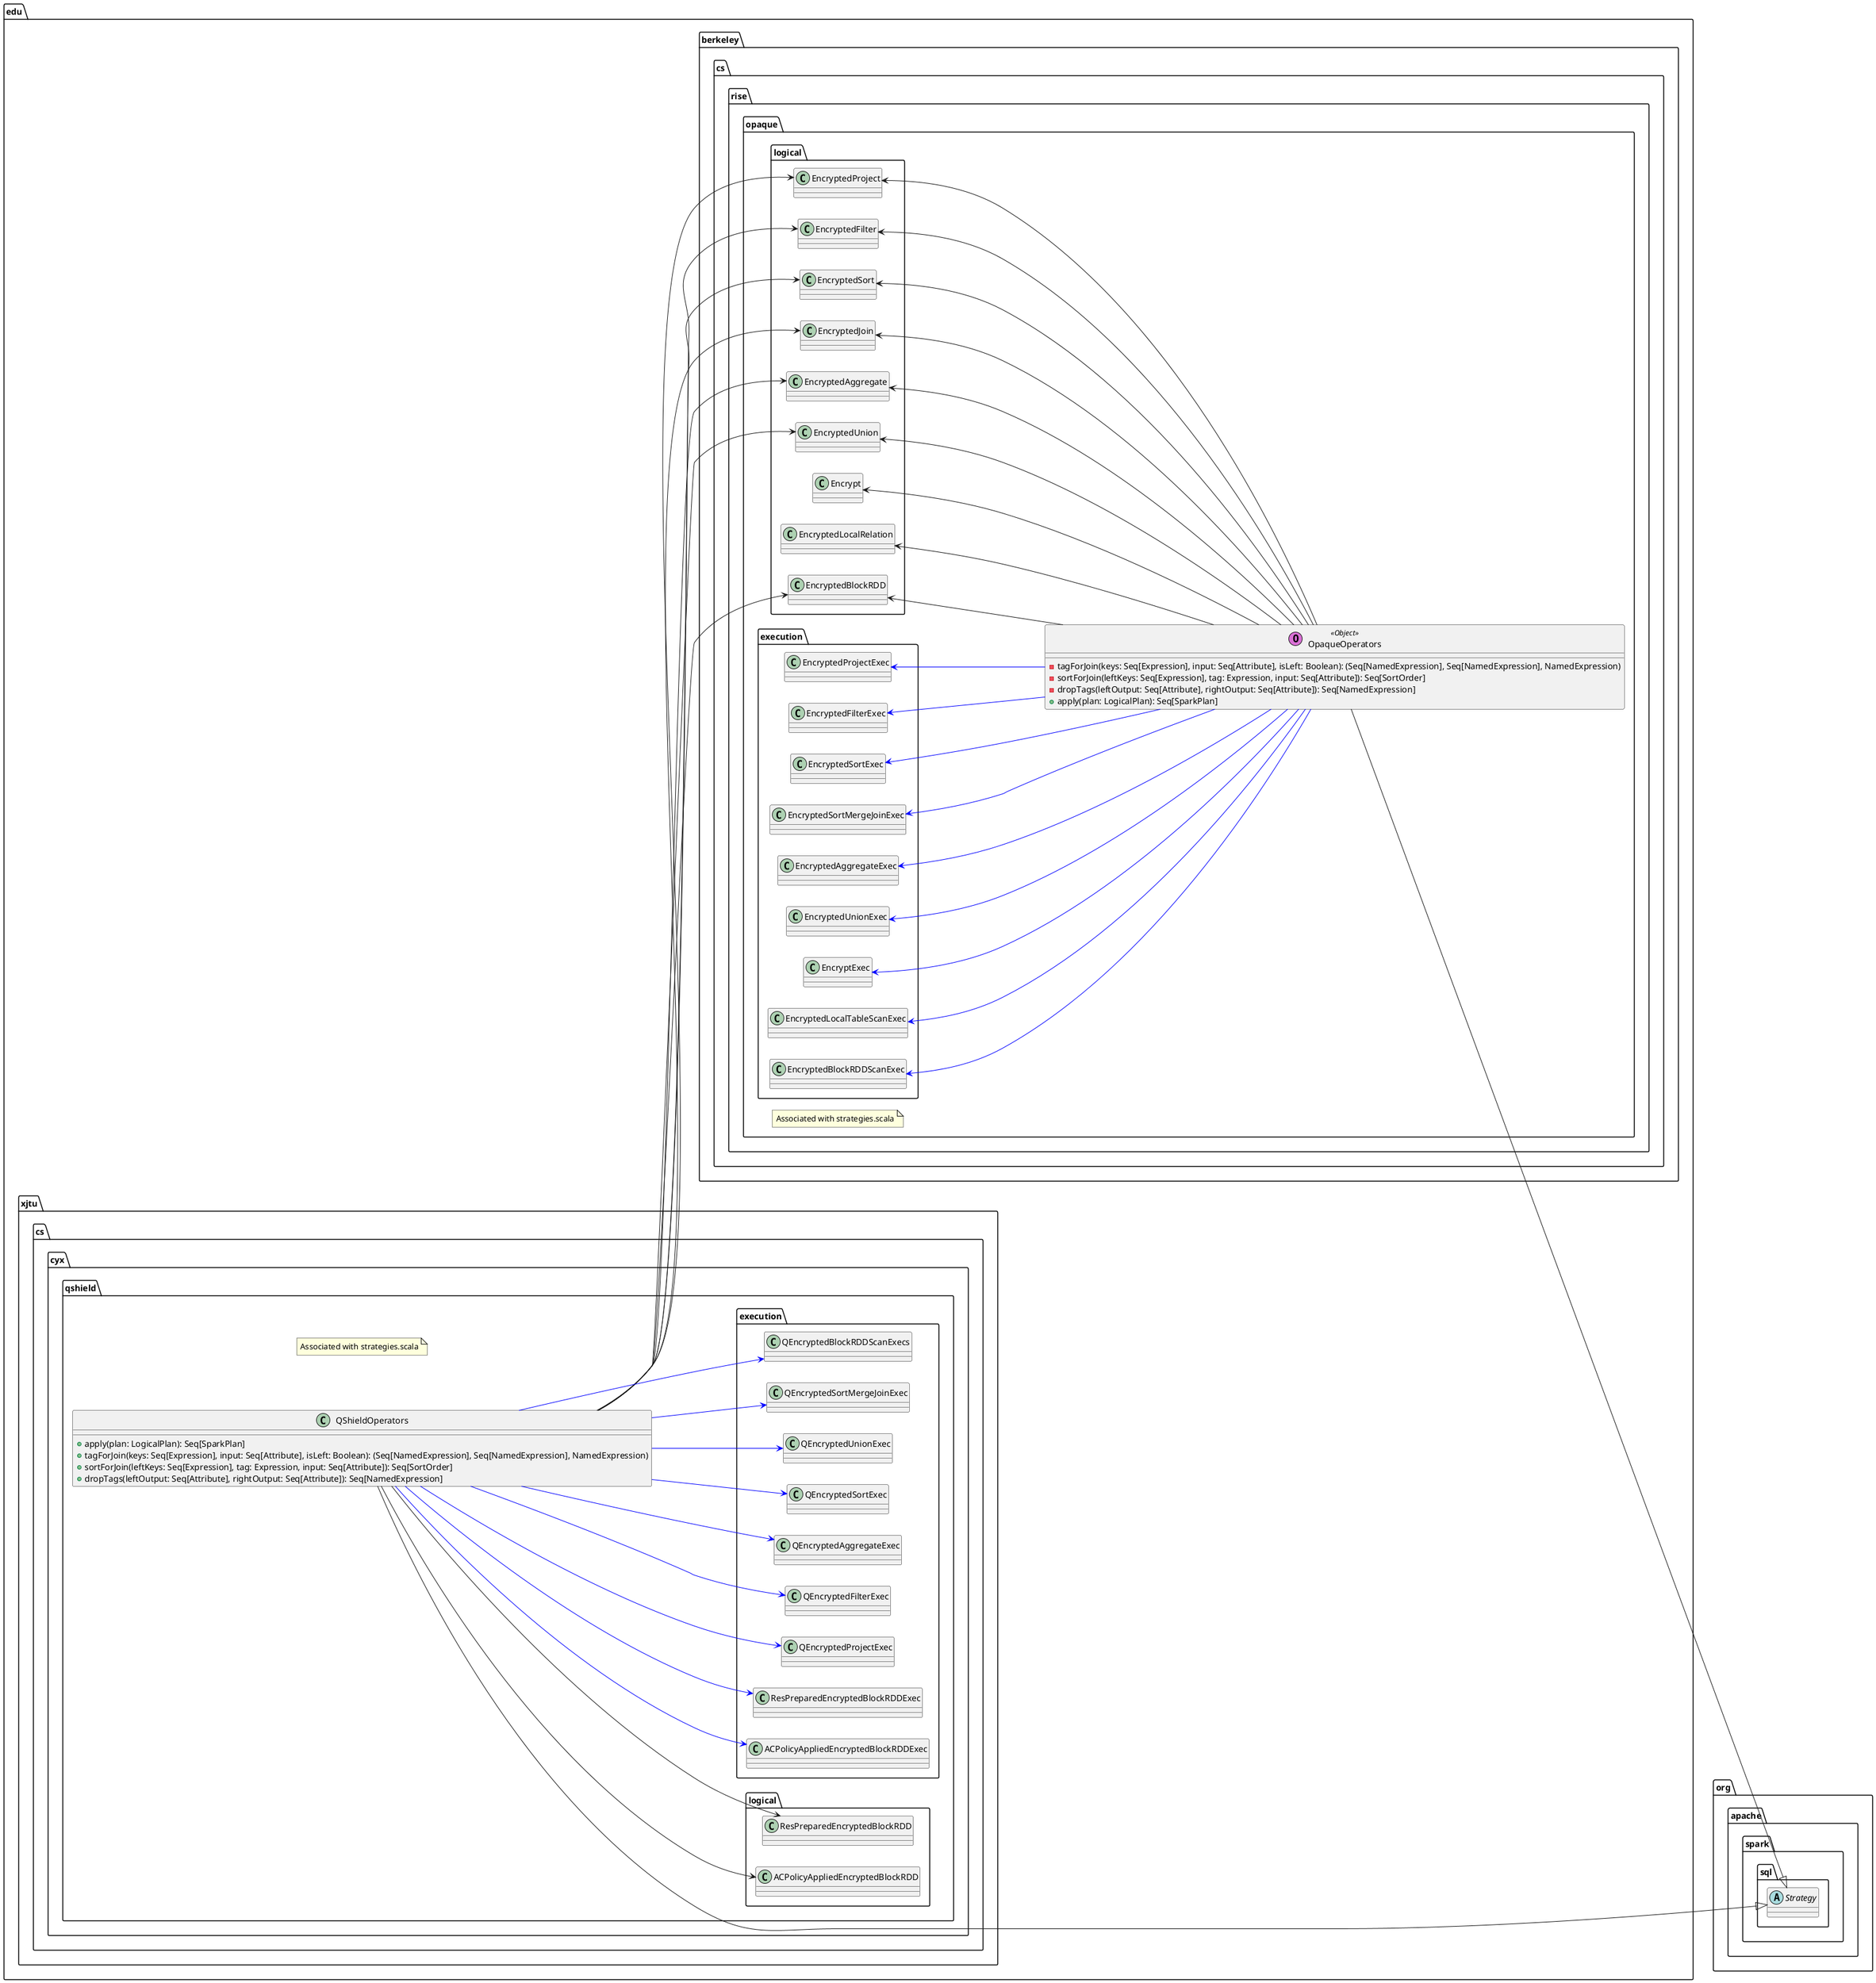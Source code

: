 @startuml
left to right direction
namespace org.apache.spark.sql{
  abstract class Strategy
}
namespace edu.berkeley.cs.rise.opaque{
  note as N1
    Associated with strategies.scala
  end note
  class OpaqueOperators << (O,orchid) Object >> {
    -tagForJoin(keys: Seq[Expression], input: Seq[Attribute], isLeft: Boolean): (Seq[NamedExpression], Seq[NamedExpression], NamedExpression)
    -sortForJoin(leftKeys: Seq[Expression], tag: Expression, input: Seq[Attribute]): Seq[SortOrder]
    -dropTags(leftOutput: Seq[Attribute], rightOutput: Seq[Attribute]): Seq[NamedExpression]
    +apply(plan: LogicalPlan): Seq[SparkPlan]
  }
}
namespace edu.xjtu.cs.cyx.qshield{
  note as N1
    Associated with strategies.scala
  end note
  class QShieldOperators {
    +apply(plan: LogicalPlan): Seq[SparkPlan]
    +tagForJoin(keys: Seq[Expression], input: Seq[Attribute], isLeft: Boolean): (Seq[NamedExpression], Seq[NamedExpression], NamedExpression)
    +sortForJoin(leftKeys: Seq[Expression], tag: Expression, input: Seq[Attribute]): Seq[SortOrder]
    +dropTags(leftOutput: Seq[Attribute], rightOutput: Seq[Attribute]): Seq[NamedExpression]
  }
}

org.apache.spark.sql.Strategy <|--u- edu.berkeley.cs.rise.opaque.OpaqueOperators
org.apache.spark.sql.Strategy <|--- edu.xjtu.cs.cyx.qshield.QShieldOperators

edu.berkeley.cs.rise.opaque.OpaqueOperators -u--> edu.berkeley.cs.rise.opaque.logical.EncryptedProject
edu.berkeley.cs.rise.opaque.OpaqueOperators -[#blue]u--> edu.berkeley.cs.rise.opaque.execution.EncryptedProjectExec
edu.berkeley.cs.rise.opaque.OpaqueOperators -u--> edu.berkeley.cs.rise.opaque.logical.EncryptedFilter
edu.berkeley.cs.rise.opaque.OpaqueOperators -[#blue]u--> edu.berkeley.cs.rise.opaque.execution.EncryptedFilterExec
edu.berkeley.cs.rise.opaque.OpaqueOperators -u--> edu.berkeley.cs.rise.opaque.logical.EncryptedSort
edu.berkeley.cs.rise.opaque.OpaqueOperators -[#blue]u--> edu.berkeley.cs.rise.opaque.execution.EncryptedSortExec
edu.berkeley.cs.rise.opaque.OpaqueOperators -u--> edu.berkeley.cs.rise.opaque.logical.EncryptedJoin
edu.berkeley.cs.rise.opaque.OpaqueOperators -[#blue]u--> edu.berkeley.cs.rise.opaque.execution.EncryptedSortMergeJoinExec
edu.berkeley.cs.rise.opaque.OpaqueOperators -u--> edu.berkeley.cs.rise.opaque.logical.EncryptedAggregate
edu.berkeley.cs.rise.opaque.OpaqueOperators -[#blue]u--> edu.berkeley.cs.rise.opaque.execution.EncryptedAggregateExec
edu.berkeley.cs.rise.opaque.OpaqueOperators -u--> edu.berkeley.cs.rise.opaque.logical.EncryptedUnion
edu.berkeley.cs.rise.opaque.OpaqueOperators -[#blue]u--> edu.berkeley.cs.rise.opaque.execution.EncryptedUnionExec
edu.berkeley.cs.rise.opaque.OpaqueOperators -u--> edu.berkeley.cs.rise.opaque.logical.Encrypt
edu.berkeley.cs.rise.opaque.OpaqueOperators -[#blue]u--> edu.berkeley.cs.rise.opaque.execution.EncryptExec
edu.berkeley.cs.rise.opaque.OpaqueOperators -u--> edu.berkeley.cs.rise.opaque.logical.EncryptedLocalRelation
edu.berkeley.cs.rise.opaque.OpaqueOperators -[#blue]u--> edu.berkeley.cs.rise.opaque.execution.EncryptedLocalTableScanExec
edu.berkeley.cs.rise.opaque.OpaqueOperators -u--> edu.berkeley.cs.rise.opaque.logical.EncryptedBlockRDD
edu.berkeley.cs.rise.opaque.OpaqueOperators -[#blue]u--> edu.berkeley.cs.rise.opaque.execution.EncryptedBlockRDDScanExec

edu.xjtu.cs.cyx.qshield.QShieldOperators ---> edu.xjtu.cs.cyx.qshield.logical.ACPolicyAppliedEncryptedBlockRDD
edu.xjtu.cs.cyx.qshield.QShieldOperators -[#blue]--> edu.xjtu.cs.cyx.qshield.execution.ACPolicyAppliedEncryptedBlockRDDExec
edu.xjtu.cs.cyx.qshield.QShieldOperators ---> edu.xjtu.cs.cyx.qshield.logical.ResPreparedEncryptedBlockRDD
edu.xjtu.cs.cyx.qshield.QShieldOperators -[#blue]--> edu.xjtu.cs.cyx.qshield.execution.ResPreparedEncryptedBlockRDDExec
edu.xjtu.cs.cyx.qshield.QShieldOperators ---> edu.berkeley.cs.rise.opaque.logical.EncryptedProject
edu.xjtu.cs.cyx.qshield.QShieldOperators -[#blue]--> edu.xjtu.cs.cyx.qshield.execution.QEncryptedProjectExec
edu.xjtu.cs.cyx.qshield.QShieldOperators ---> edu.berkeley.cs.rise.opaque.logical.EncryptedFilter
edu.xjtu.cs.cyx.qshield.QShieldOperators -[#blue]--> edu.xjtu.cs.cyx.qshield.execution.QEncryptedFilterExec
edu.xjtu.cs.cyx.qshield.QShieldOperators ---> edu.berkeley.cs.rise.opaque.logical.EncryptedAggregate
edu.xjtu.cs.cyx.qshield.QShieldOperators -[#blue]--> edu.xjtu.cs.cyx.qshield.execution.QEncryptedAggregateExec
edu.xjtu.cs.cyx.qshield.QShieldOperators ---> edu.berkeley.cs.rise.opaque.logical.EncryptedSort
edu.xjtu.cs.cyx.qshield.QShieldOperators -[#blue]--> edu.xjtu.cs.cyx.qshield.execution.QEncryptedSortExec
edu.xjtu.cs.cyx.qshield.QShieldOperators ---> edu.berkeley.cs.rise.opaque.logical.EncryptedUnion
edu.xjtu.cs.cyx.qshield.QShieldOperators -[#blue]--> edu.xjtu.cs.cyx.qshield.execution.QEncryptedUnionExec
edu.xjtu.cs.cyx.qshield.QShieldOperators ---> edu.berkeley.cs.rise.opaque.logical.EncryptedJoin
edu.xjtu.cs.cyx.qshield.QShieldOperators -[#blue]--> edu.xjtu.cs.cyx.qshield.execution.QEncryptedSortMergeJoinExec
edu.xjtu.cs.cyx.qshield.QShieldOperators ---> edu.berkeley.cs.rise.opaque.logical.EncryptedBlockRDD
edu.xjtu.cs.cyx.qshield.QShieldOperators -[#blue]--> edu.xjtu.cs.cyx.qshield.execution.QEncryptedBlockRDDScanExecs
@enduml

@startuml

namespace org.apache.spark.sql.execution{
  abstract class SparkPlan
}

namespace edu.berkeley.cs.rise.opaque{
  namespace execution{
    interface LeafExecNode <<trait>>{
      +child: Seq[SparkPlan] <i><color:grey>default=Nil</color></i>
      +producedAttributes: AttributeSet <i><color:grey>default=outputSet</color></i>
    }
    interface UnaryExecNode <<trait>>{
      +child: SparkPlan
      +children: Seq[SparkPlan] <i><color:grey>default=child :: Nil</color></i>
      +outputPartitioning: Partitioning <i><color:grey>default=child.outputPartitioning</color></i>
    }
    interface BinaryExecNode <<trait>>{
      +left: SparkPlan
      +right: SparkPlan
      +children: Seq[SparkPlan] <i><color:grey>default=Seq[left,right]</color></i>
    }
    interface OpaqueOperatorExec <<trait>>{
      +executeBlocked(): RDD[Block]
      +timeOperator[A](childRDD: RDD[A], desc: String)(f: RDD[A] => RDD[Block]): RDD[Block]
      +doExecute(): RDD[InternalRow]
      +executeCollect(): Array[InternalRow]
      +executeTake(n: Int): Array[InternalRow]
    }
    class Block <<Serializable>>{
      +bytes: Array[Byte]
    }
    class EncryptedLocalTableScanExec{
      -unsafeRows: Array[InternalRow]
      EncryptedLocalTableScanExec(output: Seq[Attribute], plaintextData: Seq[InternalRow])
      +executeBlocked(): RDD[Block]
    }
    class EncryptExec{
      +output: Seq[Attribute]
      EncryptExec(child: SparkPlan)
      +executeBlocked(): RDD[Block]
    }
    class EncryptedBlockRDDScanExec{
      EncryptedBlockRDDScanExec(output: Seq[Attribute], rdd: RDD[Block])
      +executeBlocked(): RDD[Block]
    }
    class EncryptedProjectExec{
      +output: Seq[Attribute]
      EncryptedProjectExec(projectList: Seq[NamedExpression], child: SparkPlan)
      +executeBlocked(): RDD[Block]
    }
    class EncryptedFilterExec{
      +output: Seq[Attribute]
      EncryptedFilterExec(condition: Expression, child: SparkPlan)
      +executeBlocked(): RDD[Block]
    }
    class EncryptedAggregateExec{
      +producedAttributes: AttributeSet
      +output: Seq[Attribute]
      EncryptedAggregateExec(groupingExpressions: Seq[Expression], aggExpressions: Seq[NamedExpression], child: SparkPlan)
      +executeBlocked(): RDD[Block]
    }
    class EncryptedSortMergeJoinExec{
      EncryptedSortMergeJoinExec(joinType: JoinType, leftKeys: Seq[Expression], rightKeys: Seq[Expression], leftSchema: Seq[Attribute], rightSchema: Seq[Attribute],output: Seq[Attribute], child: SparkPlan)
      +executeBlocked(): RDD[Block]
    }
    class EncryptedUnionExec{
      +output: Seq[Attribute]
      EncryptedUnionExec(left: SparkPlan, right: SparkPlan)
      +executeBlocked(): RDD[Block]
    }
    class EncryptedSortExec{
      +output: Seq[Attribute]
      EncryptedSortExec(order: Seq[SortOrder], child: SparkPlan)
      +executeBlocked(): RDD[Block]
    }
    class SGXEnclave <<Serializable>><<Java Native Interface>>{
      +StartEnclave(libraryPath: String): Long
      +StopEnclave(enclaveId: Long): Unit
      +RemoteAttestation0(eid: Long): Array[Byte]
      +RemoteAttestation1(eid: Long): Array[Byte]
      +RemoteAttestation2(eid: Long, msg2Input: Array[Byte]): Array[Byte]
      +RemoteAttestation3(eid: Long, attResultInput: Array[Byte]): Unit
      +Project(eid: Long, condition: Array[Byte], input: Array[Byte]): Array[Byte]
      +Filter(eid: Long, condition: Array[Byte], input: Array[Byte]): Array[Byte]
      +Encrypt(eid: Long, plaintext: Array[Byte]): Array[Byte]
      +Decrypt(eid: Long, ciphertext: Array[Byte]): Array[Byte]
      +Sample(eid: Long, input: Array[Byte]): Array[Byte]
      +FindRangeBounds(eid: Long, order: Array[Byte], numPartitions: Int, input: Array[Byte]): Array[Byte]
      +PartitionForSort(eid: Long, order: Array[Byte], numPartitions: Int, input: Array[Byte],boundaries: Array[Byte]): Array[Array[Byte]]
      +ExternalSort(eid: Long, order: Array[Byte], input: Array[Byte]): Array[Byte]
      +ScanCollectLastPrimary(eid: Long, joinExpr: Array[Byte], input: Array[Byte]): Array[Byte]
      +NonObliviousSortMergeJoin(eid: Long, joinExpr: Array[Byte], input: Array[Byte], joinRow: Array[Byte]): Array[Byte]
      +NonObliviousAggregateStep1(eid: Long, aggOp: Array[Byte], inputRows: Array[Byte]): (Array[Byte], Array[Byte], Array[Byte])
      +NonObliviousAggregateStep2(eid: Long, aggOp: Array[Byte], inputRows: Array[Byte], nextPartitionFirstRow: Array[Byte], prevPartitionLastGroup: Array[Byte], prevPartitionLastRow: Array[Byte]): Array[Byte]
    }
  }
}

namespace edu.xjtu.cs.cyx.qshield{
  namespace execution{
    class ACPolicyAppliedEncryptedBlockRDDExec{
      ACPolicyAppliedEncryptedBlockRDDExec(output: Seq[Attribute], rdd: RDD[Block], tk: Array[Byte])
      +executeBlocked(): RDD[Block]
    }
    class ResPreparedEncryptedBlockRDDExec{
      ResPreparedEncryptedBlockRDDExec(child: SparkPlan)
      +output: Seq[Attribute]
      +executeBlocked(): RDD[Block]
    }
    class QEncryptedFilterExec{
      QEncryptedFilterExec(condition: Expression, child: SparkPlan)
      +output: Seq[Attribute]
      +executeBlocked(): RDD[Block]
    }
    class QEncryptedProjectExec{
      QEncryptedProjectExec(projectList: Seq[NamedExpression], child: SparkPlan)
      +output: Seq[Attribute]
      +executeBlocked(): RDD[Block]
    }
    class QEncryptedAggregateExec{
      QEncryptedAggregateExec(groupingExpressions: Seq[Expression], aggExpressions: Seq[NamedExpression], child: SparkPlan)
      +producedAttributes: AttributeSet
      +output: Seq[Attribute]
      +executeBlocked(): RDD[Block]
    }
    class QEncryptedSortExec{
      QEncryptedSortExec(order: Seq[SortOrder], child: SparkPlan)
      +output: Seq[Attribute]
      +executeBlocked(): RDD[Block]
    }
    class QEncryptedSortMergeJoinExec{
      QEncryptedSortMergeJoinExec(joinType: JoinType, leftKeys: Seq[Expression], rightKeys: Seq[Expression], leftSchema: Seq[Attribute], rightSchema: Seq[Attribute], output: Seq[Attribute], child: SparkPlan)
      +executeBlocked(): RDD[Block]
    }
    class QEncryptedUnionExec{
      QEncryptedUnionExec(left: SparkPlan, right: SparkPlan)
      +output: Seq[Attribute]
      +executeBlocked(): RDD[Block]
    }
    class QEncryptedBlockRDDScanExec{
      QEncryptedBlockRDDScanExec(output: Seq[Attribute], rdd: RDD[Block])
      +executeBlocked(): RDD[Block]
    }
    class QShieldSGXEnclave <<Serializable>><<Java Native Interface>> {
      +ACPolicyApplied(eid: Long, input: Array[Byte], tk: Array[Byte]): Array[Byte]
      +ResPrepared(eid: Long, input: Array[Byte]): Array[Byte]
      +QProject(eid: Long, projectList: Array[Byte], input: Array[Byte]): Array[Byte]
      +QFilter(eid: Long, condition: Array[Byte], input: Array[Byte]): Array[Byte]
      +QAggregateStep1(eid: Long, aggOp: Array[Byte], inputRows: Array[Byte]): (Array[Byte], Array[Byte], Array[Byte])
      +QAggregateStep2(eid: Long, aggOp: Array[Byte], inputRows: Array[Byte], nextPartitionFirstRow: Array[Byte], prevPartitionLastGroup: Array[Byte], prevPartitionLastRow: Array[Byte]): Array[Byte]
      +QSample(eid: Long, input: Array[Byte]): Array[Byte]
      +QFindRangeBounds(eid: Long, order: Array[Byte], numPartitions: Int, input: Array[Byte]): Array[Byte]
      +QPartitionForSort(eid: Long, order: Array[Byte], numPartitions: Int, input: Array[Byte], boundaries: Array[Byte]): Array[Array[Byte]]
      +QExternalSort(eid: Long, order: Array[Byte], input: Array[Byte]): Array[Byte]
      +QScanCollectLastPrimary(eid: Long, joinExpr: Array[Byte], input: Array[Byte]): Array[Byte]
      +QSortMergeJoin(eid: Long, joinExpr: Array[Byte], input: Array[Byte], joinRow: Array[Byte]): Array[Byte]
      +InitPairing(eid: Long, param: Array[Byte]): Unit
    }
  }
}

org.apache.spark.sql.execution.SparkPlan <|.[#green]u. edu.berkeley.cs.rise.opaque.execution.LeafExecNode
org.apache.spark.sql.execution.SparkPlan <|.[#green]u. edu.berkeley.cs.rise.opaque.execution.UnaryExecNode
org.apache.spark.sql.execution.SparkPlan <|.[#green]u. edu.berkeley.cs.rise.opaque.execution.BinaryExecNode
org.apache.spark.sql.execution.SparkPlan <|.[#green]u. edu.berkeley.cs.rise.opaque.execution.OpaqueOperatorExec

edu.berkeley.cs.rise.opaque.execution.OpaqueOperatorExec .left.> edu.berkeley.cs.rise.opaque.execution.Block

edu.berkeley.cs.rise.opaque.execution.EncryptedLocalTableScanExec ----|> edu.berkeley.cs.rise.opaque.execution.LeafExecNode
edu.berkeley.cs.rise.opaque.execution.EncryptedLocalTableScanExec ...[#blue].|> edu.berkeley.cs.rise.opaque.execution.OpaqueOperatorExec
edu.berkeley.cs.rise.opaque.execution.EncryptExec ----|> edu.berkeley.cs.rise.opaque.execution.UnaryExecNode
edu.berkeley.cs.rise.opaque.execution.EncryptExec ...[#blue].|> edu.berkeley.cs.rise.opaque.execution.OpaqueOperatorExec
edu.berkeley.cs.rise.opaque.execution.EncryptedBlockRDDScanExec ----|> edu.berkeley.cs.rise.opaque.execution.LeafExecNode
edu.berkeley.cs.rise.opaque.execution.EncryptedBlockRDDScanExec ...[#blue].|> edu.berkeley.cs.rise.opaque.execution.OpaqueOperatorExec
edu.berkeley.cs.rise.opaque.execution.EncryptedProjectExec ----|> edu.berkeley.cs.rise.opaque.execution.UnaryExecNode
edu.berkeley.cs.rise.opaque.execution.EncryptedProjectExec ...[#blue].|> edu.berkeley.cs.rise.opaque.execution.OpaqueOperatorExec
edu.berkeley.cs.rise.opaque.execution.EncryptedFilterExec ----|> edu.berkeley.cs.rise.opaque.execution.UnaryExecNode
edu.berkeley.cs.rise.opaque.execution.EncryptedFilterExec ...[#blue].|> edu.berkeley.cs.rise.opaque.execution.OpaqueOperatorExec
edu.berkeley.cs.rise.opaque.execution.EncryptedAggregateExec ----|> edu.berkeley.cs.rise.opaque.execution.UnaryExecNode
edu.berkeley.cs.rise.opaque.execution.EncryptedAggregateExec ...[#blue].|> edu.berkeley.cs.rise.opaque.execution.OpaqueOperatorExec
edu.berkeley.cs.rise.opaque.execution.EncryptedSortMergeJoinExec ----|> edu.berkeley.cs.rise.opaque.execution.UnaryExecNode
edu.berkeley.cs.rise.opaque.execution.EncryptedSortMergeJoinExec ...[#blue].|> edu.berkeley.cs.rise.opaque.execution.OpaqueOperatorExec
edu.berkeley.cs.rise.opaque.execution.EncryptedUnionExec ----|> edu.berkeley.cs.rise.opaque.execution.BinaryExecNode
edu.berkeley.cs.rise.opaque.execution.EncryptedUnionExec ...[#blue].|> edu.berkeley.cs.rise.opaque.execution.OpaqueOperatorExec
edu.berkeley.cs.rise.opaque.execution.EncryptedSortExec ----|> edu.berkeley.cs.rise.opaque.execution.UnaryExecNode
edu.berkeley.cs.rise.opaque.execution.EncryptedSortExec ...[#blue].|> edu.berkeley.cs.rise.opaque.execution.OpaqueOperatorExec

edu.berkeley.cs.rise.opaque.execution.EncryptedSortMergeJoinExec -up-> edu.berkeley.cs.rise.opaque.execution.SGXEnclave
edu.berkeley.cs.rise.opaque.execution.EncryptedAggregateExec -up-> edu.berkeley.cs.rise.opaque.execution.SGXEnclave
edu.berkeley.cs.rise.opaque.execution.EncryptedFilterExec -up-> edu.berkeley.cs.rise.opaque.execution.SGXEnclave
edu.berkeley.cs.rise.opaque.execution.EncryptedProjectExec -up-> edu.berkeley.cs.rise.opaque.execution.SGXEnclave
edu.berkeley.cs.rise.opaque.execution.EncryptedSortExec -up-> edu.berkeley.cs.rise.opaque.execution.SGXEnclave

edu.xjtu.cs.cyx.qshield.execution.ACPolicyAppliedEncryptedBlockRDDExec ---up-|> edu.berkeley.cs.rise.opaque.execution.LeafExecNode
edu.xjtu.cs.cyx.qshield.execution.ACPolicyAppliedEncryptedBlockRDDExec ...up.|> edu.berkeley.cs.rise.opaque.execution.OpaqueOperatorExec
edu.xjtu.cs.cyx.qshield.execution.ResPreparedEncryptedBlockRDDExec ---up-|> edu.berkeley.cs.rise.opaque.execution.UnaryExecNode
edu.xjtu.cs.cyx.qshield.execution.ResPreparedEncryptedBlockRDDExec ...up.|> edu.berkeley.cs.rise.opaque.execution.OpaqueOperatorExec
edu.xjtu.cs.cyx.qshield.execution.QEncryptedFilterExec ---up-|> edu.berkeley.cs.rise.opaque.execution.UnaryExecNode
edu.xjtu.cs.cyx.qshield.execution.QEncryptedFilterExec ...[#blue]u.|> edu.berkeley.cs.rise.opaque.execution.OpaqueOperatorExec
edu.xjtu.cs.cyx.qshield.execution.QEncryptedProjectExec ---up-|> edu.berkeley.cs.rise.opaque.execution.UnaryExecNode
edu.xjtu.cs.cyx.qshield.execution.QEncryptedProjectExec ...[#blue]u.|> edu.berkeley.cs.rise.opaque.execution.OpaqueOperatorExec
edu.xjtu.cs.cyx.qshield.execution.QEncryptedAggregateExec ---up-|> edu.berkeley.cs.rise.opaque.execution.UnaryExecNode
edu.xjtu.cs.cyx.qshield.execution.QEncryptedAggregateExec ...[#blue]u.|> edu.berkeley.cs.rise.opaque.execution.OpaqueOperatorExec
edu.xjtu.cs.cyx.qshield.execution.QEncryptedSortExec ---up-|> edu.berkeley.cs.rise.opaque.execution.UnaryExecNode
edu.xjtu.cs.cyx.qshield.execution.QEncryptedSortExec ...[#blue]u.|> edu.berkeley.cs.rise.opaque.execution.OpaqueOperatorExec
edu.xjtu.cs.cyx.qshield.execution.QEncryptedSortMergeJoinExec ---up-|> edu.berkeley.cs.rise.opaque.execution.UnaryExecNode
edu.xjtu.cs.cyx.qshield.execution.QEncryptedSortMergeJoinExec ...[#blue]u.|> edu.berkeley.cs.rise.opaque.execution.OpaqueOperatorExec
edu.xjtu.cs.cyx.qshield.execution.QEncryptedUnionExec ---up-|> edu.berkeley.cs.rise.opaque.execution.BinaryExecNode
edu.xjtu.cs.cyx.qshield.execution.QEncryptedUnionExec ...[#blue]u.|> edu.berkeley.cs.rise.opaque.execution.OpaqueOperatorExec
edu.xjtu.cs.cyx.qshield.execution.QEncryptedBlockRDDScanExec ---up-|> edu.berkeley.cs.rise.opaque.execution.LeafExecNode
edu.xjtu.cs.cyx.qshield.execution.QEncryptedBlockRDDScanExec ...[#blue]u.|> edu.berkeley.cs.rise.opaque.execution.OpaqueOperatorExec

edu.xjtu.cs.cyx.qshield.execution.ACPolicyAppliedEncryptedBlockRDDExec --> edu.xjtu.cs.cyx.qshield.execution.QShieldSGXEnclave
edu.xjtu.cs.cyx.qshield.execution.ResPreparedEncryptedBlockRDDExec --> edu.xjtu.cs.cyx.qshield.execution.QShieldSGXEnclave
edu.xjtu.cs.cyx.qshield.execution.QEncryptedFilterExec --> edu.xjtu.cs.cyx.qshield.execution.QShieldSGXEnclave
edu.xjtu.cs.cyx.qshield.execution.QEncryptedProjectExec --> edu.xjtu.cs.cyx.qshield.execution.QShieldSGXEnclave
edu.xjtu.cs.cyx.qshield.execution.QEncryptedAggregateExec --> edu.xjtu.cs.cyx.qshield.execution.QShieldSGXEnclave
edu.xjtu.cs.cyx.qshield.execution.QEncryptedSortExec --> edu.xjtu.cs.cyx.qshield.execution.QShieldSGXEnclave
edu.xjtu.cs.cyx.qshield.execution.QEncryptedSortMergeJoinExec --> edu.xjtu.cs.cyx.qshield.execution.QShieldSGXEnclave
@enduml
